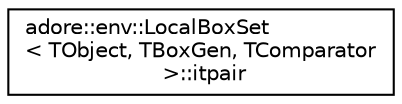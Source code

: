 digraph "Graphical Class Hierarchy"
{
 // LATEX_PDF_SIZE
  edge [fontname="Helvetica",fontsize="10",labelfontname="Helvetica",labelfontsize="10"];
  node [fontname="Helvetica",fontsize="10",shape=record];
  rankdir="LR";
  Node0 [label="adore::env::LocalBoxSet\l\< TObject, TBoxGen, TComparator\l \>::itpair",height=0.2,width=0.4,color="black", fillcolor="white", style="filled",URL="$structadore_1_1env_1_1LocalBoxSet_1_1itpair.html",tooltip=" "];
}
